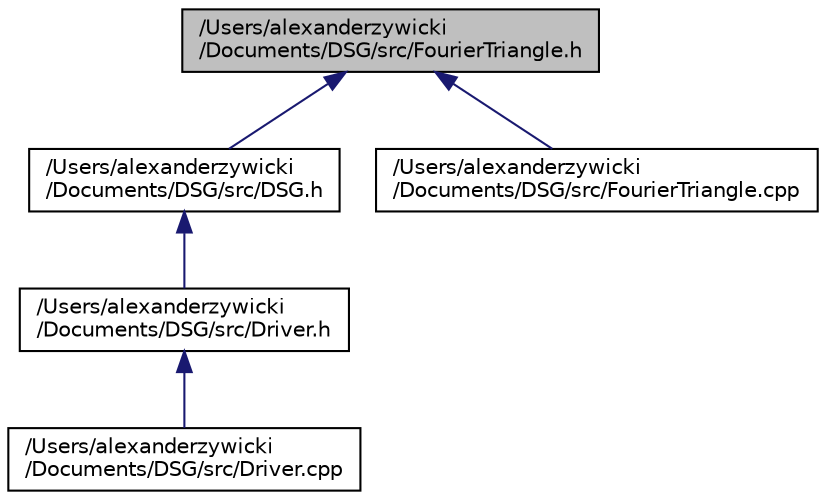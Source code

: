digraph "/Users/alexanderzywicki/Documents/DSG/src/FourierTriangle.h"
{
  edge [fontname="Helvetica",fontsize="10",labelfontname="Helvetica",labelfontsize="10"];
  node [fontname="Helvetica",fontsize="10",shape=record];
  Node1 [label="/Users/alexanderzywicki\l/Documents/DSG/src/FourierTriangle.h",height=0.2,width=0.4,color="black", fillcolor="grey75", style="filled", fontcolor="black"];
  Node1 -> Node2 [dir="back",color="midnightblue",fontsize="10",style="solid"];
  Node2 [label="/Users/alexanderzywicki\l/Documents/DSG/src/DSG.h",height=0.2,width=0.4,color="black", fillcolor="white", style="filled",URL="$_d_s_g_8h.html"];
  Node2 -> Node3 [dir="back",color="midnightblue",fontsize="10",style="solid"];
  Node3 [label="/Users/alexanderzywicki\l/Documents/DSG/src/Driver.h",height=0.2,width=0.4,color="black", fillcolor="white", style="filled",URL="$_driver_8h.html"];
  Node3 -> Node4 [dir="back",color="midnightblue",fontsize="10",style="solid"];
  Node4 [label="/Users/alexanderzywicki\l/Documents/DSG/src/Driver.cpp",height=0.2,width=0.4,color="black", fillcolor="white", style="filled",URL="$_driver_8cpp.html"];
  Node1 -> Node5 [dir="back",color="midnightblue",fontsize="10",style="solid"];
  Node5 [label="/Users/alexanderzywicki\l/Documents/DSG/src/FourierTriangle.cpp",height=0.2,width=0.4,color="black", fillcolor="white", style="filled",URL="$_fourier_triangle_8cpp.html"];
}
